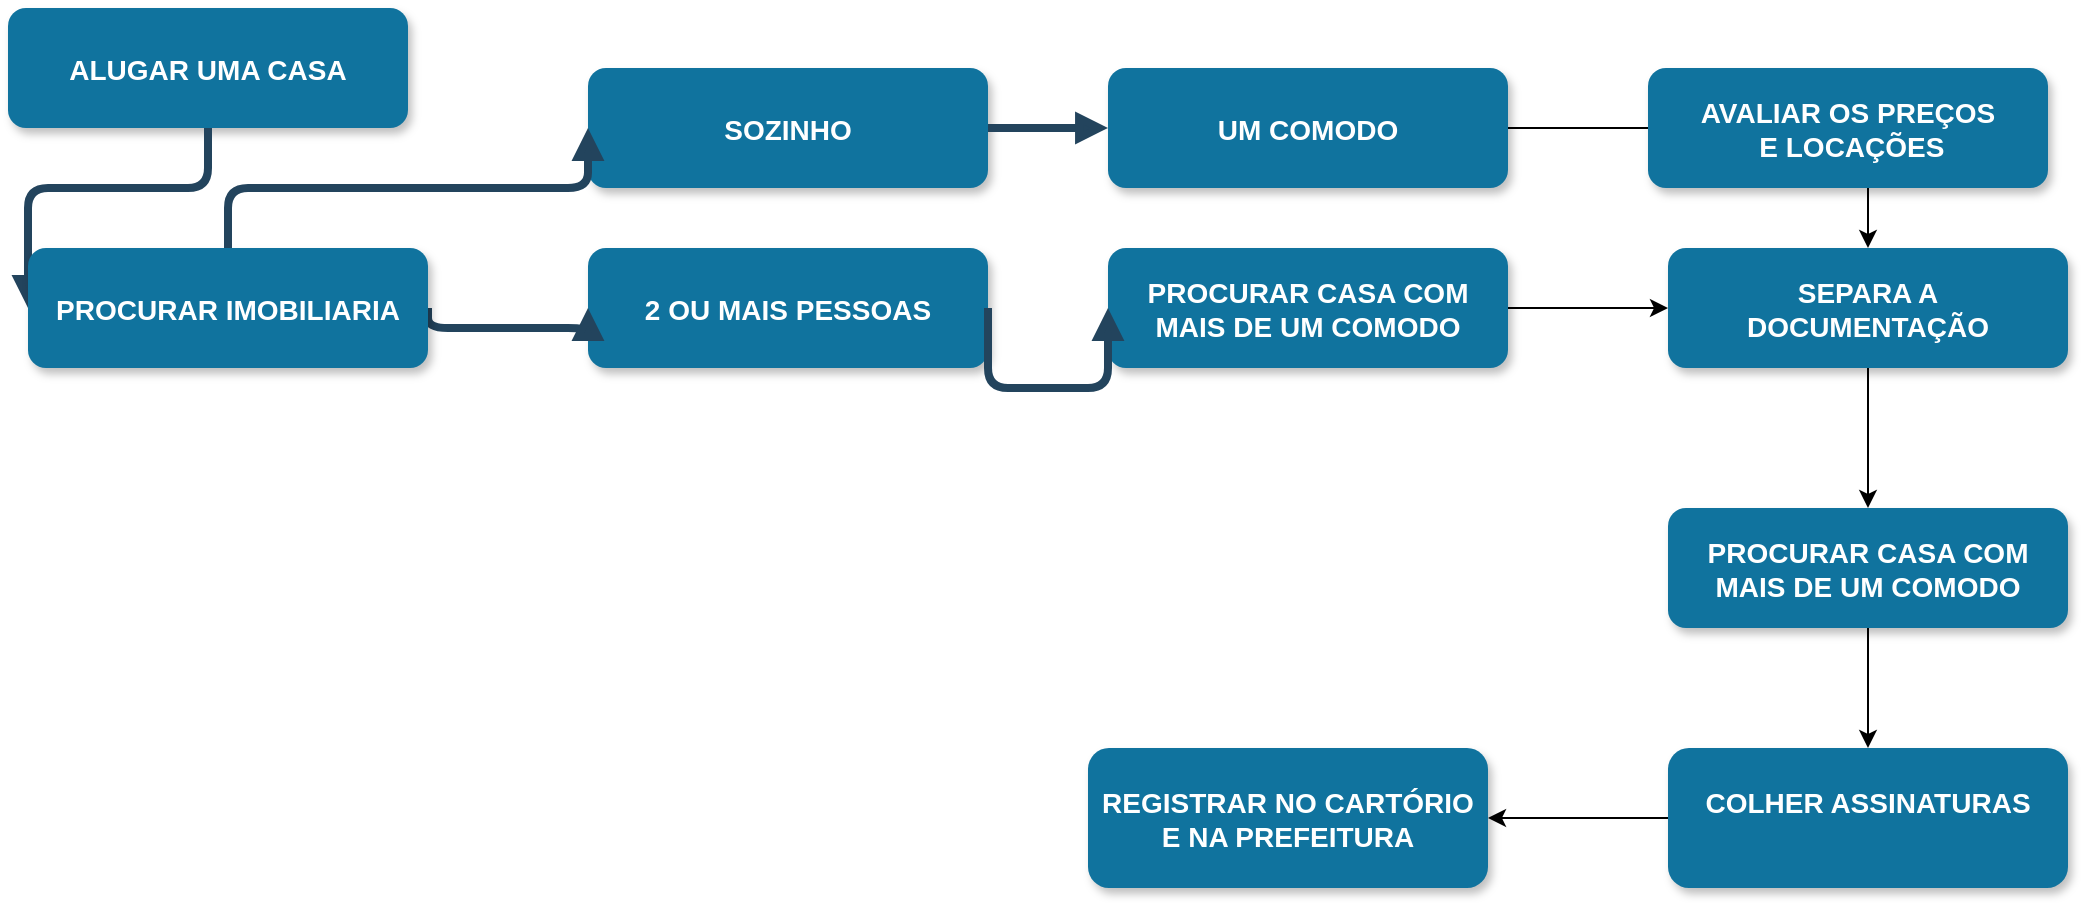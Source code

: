 <mxfile version="21.8.2" type="github">
  <diagram name="Page-1" id="97916047-d0de-89f5-080d-49f4d83e522f">
    <mxGraphModel dx="1453" dy="802" grid="1" gridSize="10" guides="1" tooltips="1" connect="1" arrows="1" fold="1" page="1" pageScale="1.5" pageWidth="1169" pageHeight="827" background="none" math="0" shadow="0">
      <root>
        <mxCell id="0" />
        <mxCell id="1" parent="0" />
        <mxCell id="2" value="ALUGAR UMA CASA" style="rounded=1;fillColor=#10739E;strokeColor=none;shadow=1;gradientColor=none;fontStyle=1;fontColor=#FFFFFF;fontSize=14;" parent="1" vertex="1">
          <mxGeometry x="480" y="40" width="200" height="60" as="geometry" />
        </mxCell>
        <mxCell id="4" value="SOZINHO" style="rounded=1;fillColor=#10739E;strokeColor=none;shadow=1;gradientColor=none;fontStyle=1;fontColor=#FFFFFF;fontSize=14;" parent="1" vertex="1">
          <mxGeometry x="770" y="70" width="200" height="60" as="geometry" />
        </mxCell>
        <mxCell id="6" value="2 OU MAIS PESSOAS" style="rounded=1;fillColor=#10739E;strokeColor=none;shadow=1;gradientColor=none;fontStyle=1;fontColor=#FFFFFF;fontSize=14;" parent="1" vertex="1">
          <mxGeometry x="770" y="160" width="200" height="60" as="geometry" />
        </mxCell>
        <mxCell id="32" value="" style="edgeStyle=elbowEdgeStyle;elbow=vertical;strokeWidth=4;endArrow=block;endFill=1;fontStyle=1;strokeColor=#23445D;entryX=0;entryY=0.5;entryDx=0;entryDy=0;exitX=1;exitY=0.5;exitDx=0;exitDy=0;" parent="1" source="DQbE9HWh_oQt2wXnp7ka-55" target="6" edge="1">
          <mxGeometry x="22" y="165.5" width="100" height="100" as="geometry">
            <mxPoint x="772" y="260" as="sourcePoint" />
            <mxPoint x="982" y="250" as="targetPoint" />
            <Array as="points">
              <mxPoint x="720" y="200" />
            </Array>
          </mxGeometry>
        </mxCell>
        <mxCell id="55" value="" style="edgeStyle=elbowEdgeStyle;elbow=vertical;strokeWidth=4;endArrow=block;endFill=1;fontStyle=1;strokeColor=#23445D;exitX=0.5;exitY=1;exitDx=0;exitDy=0;entryX=0;entryY=0.5;entryDx=0;entryDy=0;" parent="1" source="2" target="DQbE9HWh_oQt2wXnp7ka-55" edge="1">
          <mxGeometry x="22" y="165.5" width="100" height="100" as="geometry">
            <mxPoint x="772" y="405.5" as="sourcePoint" />
            <mxPoint x="942" y="615.5" as="targetPoint" />
            <Array as="points">
              <mxPoint x="560" y="130" />
            </Array>
          </mxGeometry>
        </mxCell>
        <mxCell id="DQbE9HWh_oQt2wXnp7ka-55" value="PROCURAR IMOBILIARIA" style="rounded=1;fillColor=#10739E;strokeColor=none;shadow=1;gradientColor=none;fontStyle=1;fontColor=#FFFFFF;fontSize=14;" vertex="1" parent="1">
          <mxGeometry x="490" y="160" width="200" height="60" as="geometry" />
        </mxCell>
        <mxCell id="DQbE9HWh_oQt2wXnp7ka-58" value="" style="edgeStyle=elbowEdgeStyle;elbow=vertical;strokeWidth=4;endArrow=block;endFill=1;fontStyle=1;strokeColor=#23445D;entryX=0;entryY=0.5;entryDx=0;entryDy=0;exitX=0.5;exitY=0;exitDx=0;exitDy=0;" edge="1" parent="1" source="DQbE9HWh_oQt2wXnp7ka-55" target="4">
          <mxGeometry x="22" y="165.5" width="100" height="100" as="geometry">
            <mxPoint x="780" y="310" as="sourcePoint" />
            <mxPoint x="1070" y="370" as="targetPoint" />
            <Array as="points">
              <mxPoint x="720" y="130" />
            </Array>
          </mxGeometry>
        </mxCell>
        <mxCell id="DQbE9HWh_oQt2wXnp7ka-73" style="edgeStyle=orthogonalEdgeStyle;rounded=0;orthogonalLoop=1;jettySize=auto;html=1;entryX=0.5;entryY=0;entryDx=0;entryDy=0;" edge="1" parent="1" source="DQbE9HWh_oQt2wXnp7ka-59" target="DQbE9HWh_oQt2wXnp7ka-65">
          <mxGeometry relative="1" as="geometry">
            <mxPoint x="1400" y="120.0" as="targetPoint" />
          </mxGeometry>
        </mxCell>
        <mxCell id="DQbE9HWh_oQt2wXnp7ka-59" value="UM COMODO" style="rounded=1;fillColor=#10739E;strokeColor=none;shadow=1;gradientColor=none;fontStyle=1;fontColor=#FFFFFF;fontSize=14;" vertex="1" parent="1">
          <mxGeometry x="1030" y="70" width="200" height="60" as="geometry" />
        </mxCell>
        <mxCell id="DQbE9HWh_oQt2wXnp7ka-67" style="edgeStyle=orthogonalEdgeStyle;rounded=0;orthogonalLoop=1;jettySize=auto;html=1;entryX=0;entryY=0.5;entryDx=0;entryDy=0;" edge="1" parent="1" source="DQbE9HWh_oQt2wXnp7ka-61" target="DQbE9HWh_oQt2wXnp7ka-65">
          <mxGeometry relative="1" as="geometry" />
        </mxCell>
        <mxCell id="DQbE9HWh_oQt2wXnp7ka-61" value="PROCURAR CASA COM&#xa;MAIS DE UM COMODO" style="rounded=1;fillColor=#10739E;strokeColor=none;shadow=1;gradientColor=none;fontStyle=1;fontColor=#FFFFFF;fontSize=14;" vertex="1" parent="1">
          <mxGeometry x="1030" y="160" width="200" height="60" as="geometry" />
        </mxCell>
        <mxCell id="DQbE9HWh_oQt2wXnp7ka-63" value="" style="edgeStyle=elbowEdgeStyle;elbow=vertical;strokeWidth=4;endArrow=block;endFill=1;fontStyle=1;strokeColor=#23445D;exitX=1;exitY=0.5;exitDx=0;exitDy=0;" edge="1" parent="1" source="4" target="DQbE9HWh_oQt2wXnp7ka-59">
          <mxGeometry x="22" y="165.5" width="100" height="100" as="geometry">
            <mxPoint x="1210" y="330" as="sourcePoint" />
            <mxPoint x="1430" y="200" as="targetPoint" />
            <Array as="points">
              <mxPoint x="1080" y="100" />
            </Array>
          </mxGeometry>
        </mxCell>
        <mxCell id="DQbE9HWh_oQt2wXnp7ka-64" value="" style="edgeStyle=elbowEdgeStyle;elbow=vertical;strokeWidth=4;endArrow=block;endFill=1;fontStyle=1;strokeColor=#23445D;exitX=1;exitY=0.5;exitDx=0;exitDy=0;entryX=0;entryY=0.5;entryDx=0;entryDy=0;" edge="1" parent="1" source="6" target="DQbE9HWh_oQt2wXnp7ka-61">
          <mxGeometry x="22" y="165.5" width="100" height="100" as="geometry">
            <mxPoint x="1200" y="180" as="sourcePoint" />
            <mxPoint x="1220" y="260" as="targetPoint" />
            <Array as="points">
              <mxPoint x="1100" y="230" />
            </Array>
          </mxGeometry>
        </mxCell>
        <mxCell id="DQbE9HWh_oQt2wXnp7ka-71" style="edgeStyle=orthogonalEdgeStyle;rounded=0;orthogonalLoop=1;jettySize=auto;html=1;entryX=0.5;entryY=0;entryDx=0;entryDy=0;" edge="1" parent="1" source="DQbE9HWh_oQt2wXnp7ka-65" target="DQbE9HWh_oQt2wXnp7ka-66">
          <mxGeometry relative="1" as="geometry" />
        </mxCell>
        <mxCell id="DQbE9HWh_oQt2wXnp7ka-65" value="SEPARA A&#xa;DOCUMENTAÇÃO" style="rounded=1;fillColor=#10739E;strokeColor=none;shadow=1;gradientColor=none;fontStyle=1;fontColor=#FFFFFF;fontSize=14;" vertex="1" parent="1">
          <mxGeometry x="1310" y="160" width="200" height="60" as="geometry" />
        </mxCell>
        <mxCell id="DQbE9HWh_oQt2wXnp7ka-74" style="edgeStyle=orthogonalEdgeStyle;rounded=0;orthogonalLoop=1;jettySize=auto;html=1;" edge="1" parent="1" source="DQbE9HWh_oQt2wXnp7ka-66" target="DQbE9HWh_oQt2wXnp7ka-72">
          <mxGeometry relative="1" as="geometry" />
        </mxCell>
        <mxCell id="DQbE9HWh_oQt2wXnp7ka-66" value="PROCURAR CASA COM&#xa;MAIS DE UM COMODO" style="rounded=1;fillColor=#10739E;strokeColor=none;shadow=1;gradientColor=none;fontStyle=1;fontColor=#FFFFFF;fontSize=14;" vertex="1" parent="1">
          <mxGeometry x="1310" y="290" width="200" height="60" as="geometry" />
        </mxCell>
        <mxCell id="DQbE9HWh_oQt2wXnp7ka-76" style="edgeStyle=orthogonalEdgeStyle;rounded=0;orthogonalLoop=1;jettySize=auto;html=1;entryX=1;entryY=0.5;entryDx=0;entryDy=0;" edge="1" parent="1" source="DQbE9HWh_oQt2wXnp7ka-72" target="DQbE9HWh_oQt2wXnp7ka-75">
          <mxGeometry relative="1" as="geometry" />
        </mxCell>
        <mxCell id="DQbE9HWh_oQt2wXnp7ka-72" value="COLHER ASSINATURAS&#xa;" style="rounded=1;fillColor=#10739E;strokeColor=none;shadow=1;gradientColor=none;fontStyle=1;fontColor=#FFFFFF;fontSize=14;" vertex="1" parent="1">
          <mxGeometry x="1310" y="410" width="200" height="70" as="geometry" />
        </mxCell>
        <mxCell id="DQbE9HWh_oQt2wXnp7ka-75" value="REGISTRAR NO CARTÓRIO&#xa;E NA PREFEITURA" style="rounded=1;fillColor=#10739E;strokeColor=none;shadow=1;gradientColor=none;fontStyle=1;fontColor=#FFFFFF;fontSize=14;" vertex="1" parent="1">
          <mxGeometry x="1020" y="410" width="200" height="70" as="geometry" />
        </mxCell>
        <mxCell id="DQbE9HWh_oQt2wXnp7ka-77" value="AVALIAR OS PREÇOS&#xa; E LOCAÇÕES" style="rounded=1;fillColor=#10739E;strokeColor=none;shadow=1;gradientColor=none;fontStyle=1;fontColor=#FFFFFF;fontSize=14;" vertex="1" parent="1">
          <mxGeometry x="1300" y="70" width="200" height="60" as="geometry" />
        </mxCell>
      </root>
    </mxGraphModel>
  </diagram>
</mxfile>
